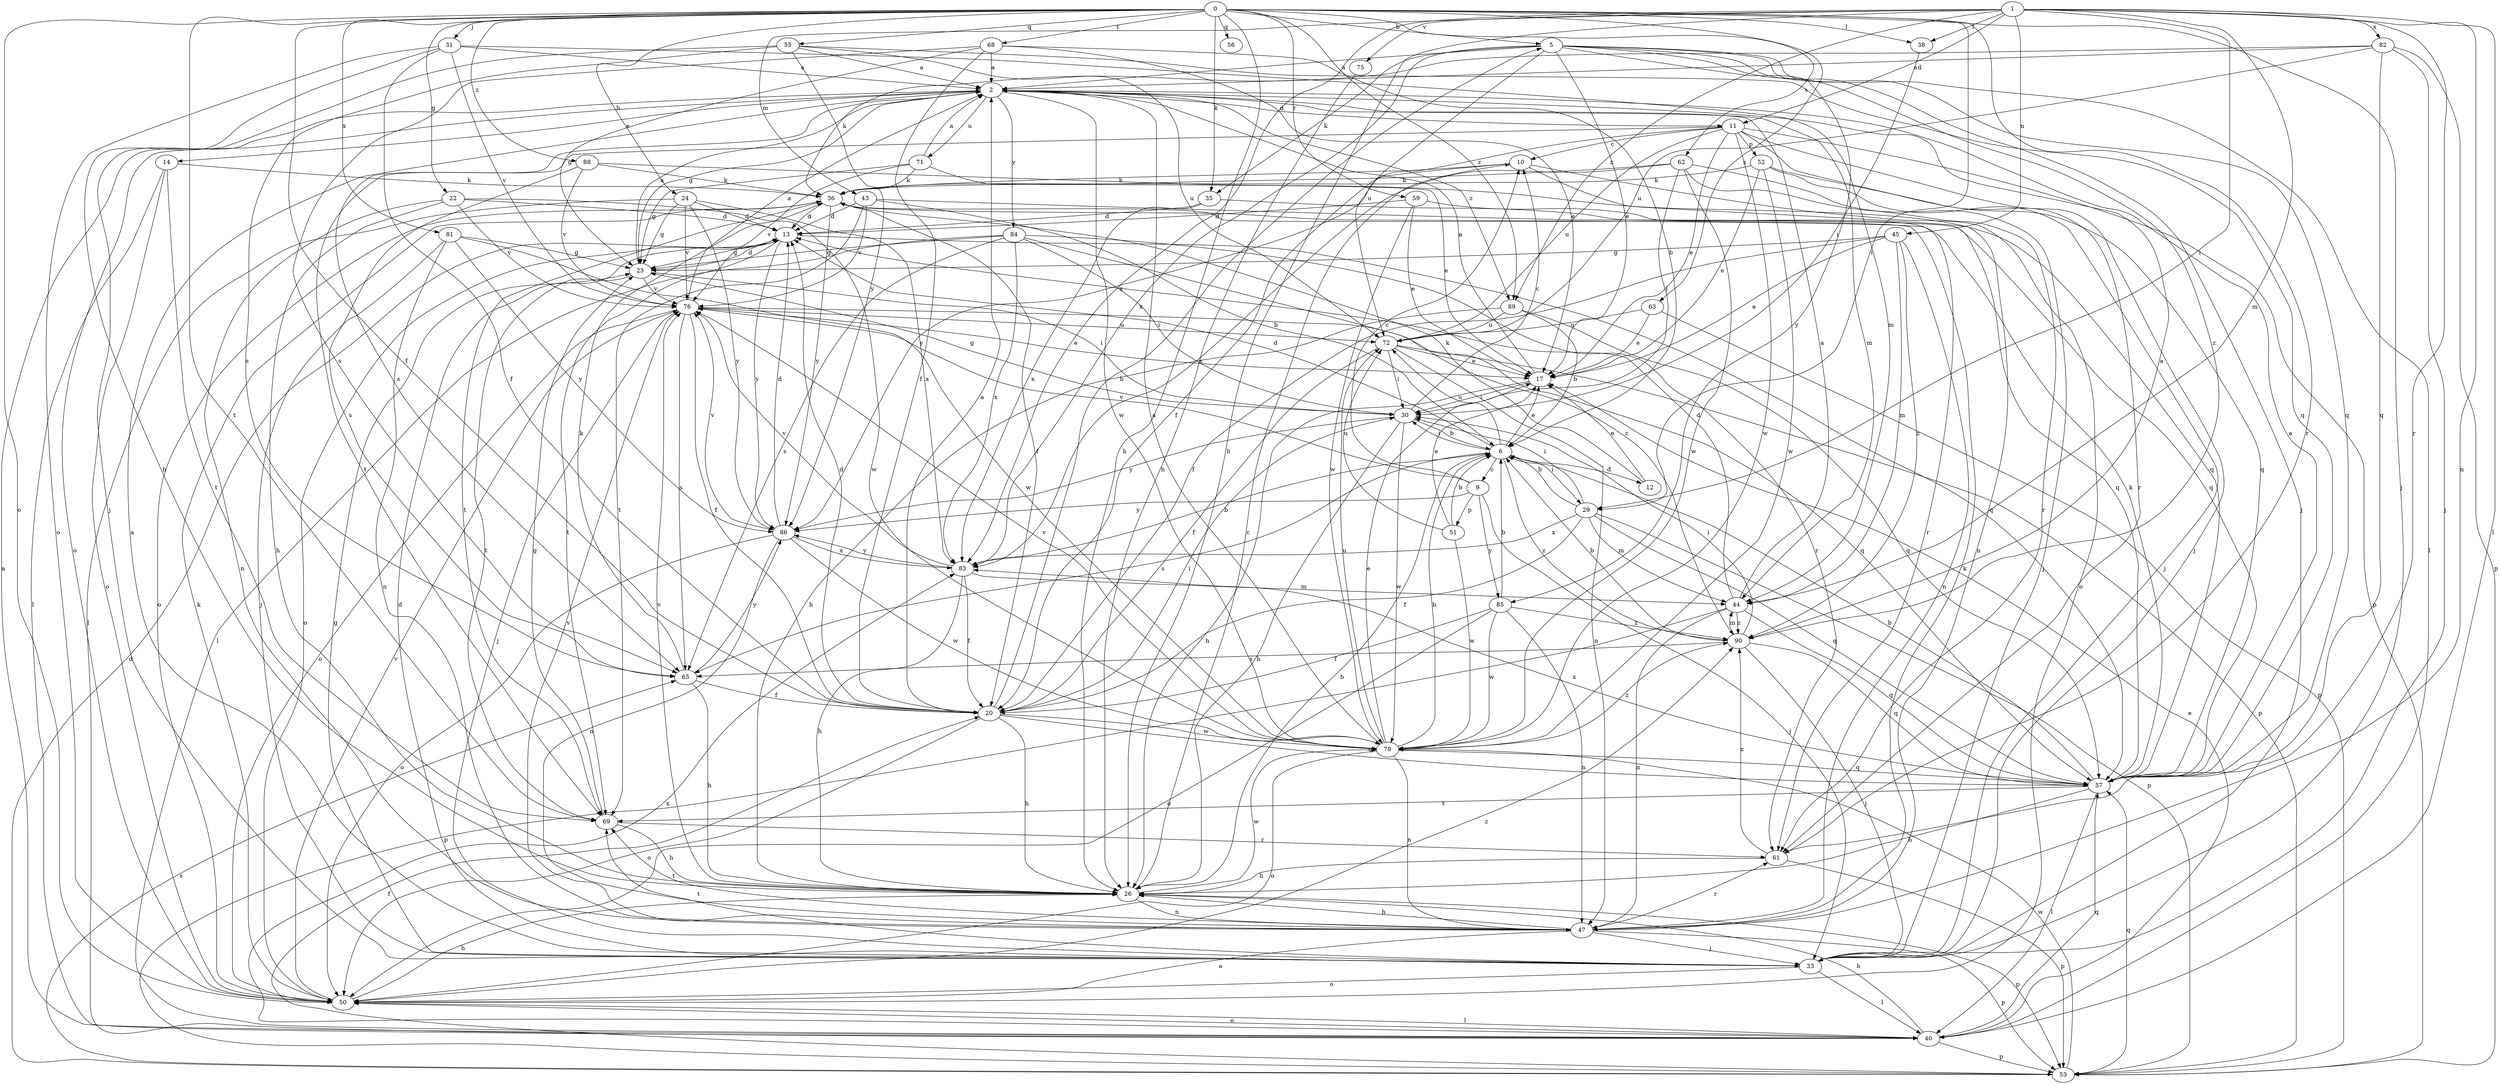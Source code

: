 strict digraph  {
0;
1;
2;
5;
6;
9;
10;
11;
12;
13;
14;
17;
20;
22;
23;
24;
26;
29;
30;
31;
33;
35;
36;
38;
40;
43;
44;
45;
47;
50;
51;
52;
53;
55;
56;
57;
59;
61;
62;
63;
65;
68;
69;
71;
72;
75;
76;
79;
81;
82;
83;
84;
85;
86;
88;
89;
90;
0 -> 5  [label=b];
0 -> 20  [label=f];
0 -> 22  [label=g];
0 -> 24  [label=h];
0 -> 26  [label=h];
0 -> 29  [label=i];
0 -> 31  [label=j];
0 -> 33  [label=j];
0 -> 35  [label=k];
0 -> 38  [label=l];
0 -> 50  [label=o];
0 -> 55  [label=q];
0 -> 56  [label=q];
0 -> 59  [label=r];
0 -> 61  [label=r];
0 -> 62  [label=s];
0 -> 63  [label=s];
0 -> 68  [label=t];
0 -> 69  [label=t];
0 -> 81  [label=x];
0 -> 88  [label=z];
0 -> 89  [label=z];
1 -> 11  [label=d];
1 -> 26  [label=h];
1 -> 29  [label=i];
1 -> 38  [label=l];
1 -> 40  [label=l];
1 -> 43  [label=m];
1 -> 44  [label=m];
1 -> 45  [label=n];
1 -> 47  [label=n];
1 -> 61  [label=r];
1 -> 75  [label=v];
1 -> 82  [label=x];
1 -> 83  [label=x];
1 -> 89  [label=z];
2 -> 11  [label=d];
2 -> 14  [label=e];
2 -> 23  [label=g];
2 -> 44  [label=m];
2 -> 50  [label=o];
2 -> 65  [label=s];
2 -> 71  [label=u];
2 -> 79  [label=w];
2 -> 84  [label=y];
2 -> 89  [label=z];
5 -> 2  [label=a];
5 -> 17  [label=e];
5 -> 33  [label=j];
5 -> 35  [label=k];
5 -> 40  [label=l];
5 -> 57  [label=q];
5 -> 72  [label=u];
5 -> 83  [label=x];
5 -> 85  [label=y];
5 -> 90  [label=z];
6 -> 9  [label=c];
6 -> 12  [label=d];
6 -> 13  [label=d];
6 -> 17  [label=e];
6 -> 29  [label=i];
6 -> 30  [label=i];
6 -> 65  [label=s];
6 -> 72  [label=u];
6 -> 90  [label=z];
9 -> 10  [label=c];
9 -> 33  [label=j];
9 -> 51  [label=p];
9 -> 76  [label=v];
9 -> 85  [label=y];
9 -> 86  [label=y];
10 -> 36  [label=k];
10 -> 47  [label=n];
10 -> 50  [label=o];
10 -> 86  [label=y];
11 -> 10  [label=c];
11 -> 17  [label=e];
11 -> 20  [label=f];
11 -> 33  [label=j];
11 -> 52  [label=p];
11 -> 53  [label=p];
11 -> 61  [label=r];
11 -> 69  [label=t];
11 -> 72  [label=u];
11 -> 79  [label=w];
12 -> 17  [label=e];
12 -> 36  [label=k];
13 -> 23  [label=g];
13 -> 50  [label=o];
13 -> 57  [label=q];
13 -> 69  [label=t];
13 -> 86  [label=y];
14 -> 36  [label=k];
14 -> 40  [label=l];
14 -> 50  [label=o];
14 -> 69  [label=t];
17 -> 2  [label=a];
17 -> 26  [label=h];
17 -> 30  [label=i];
20 -> 2  [label=a];
20 -> 5  [label=b];
20 -> 13  [label=d];
20 -> 26  [label=h];
20 -> 30  [label=i];
20 -> 50  [label=o];
20 -> 57  [label=q];
20 -> 79  [label=w];
22 -> 13  [label=d];
22 -> 26  [label=h];
22 -> 47  [label=n];
22 -> 76  [label=v];
22 -> 79  [label=w];
23 -> 2  [label=a];
23 -> 13  [label=d];
23 -> 30  [label=i];
23 -> 69  [label=t];
23 -> 76  [label=v];
24 -> 13  [label=d];
24 -> 23  [label=g];
24 -> 40  [label=l];
24 -> 76  [label=v];
24 -> 83  [label=x];
24 -> 86  [label=y];
26 -> 6  [label=b];
26 -> 10  [label=c];
26 -> 47  [label=n];
26 -> 53  [label=p];
26 -> 76  [label=v];
26 -> 79  [label=w];
29 -> 6  [label=b];
29 -> 20  [label=f];
29 -> 30  [label=i];
29 -> 44  [label=m];
29 -> 53  [label=p];
29 -> 57  [label=q];
29 -> 83  [label=x];
30 -> 6  [label=b];
30 -> 10  [label=c];
30 -> 23  [label=g];
30 -> 26  [label=h];
30 -> 79  [label=w];
30 -> 86  [label=y];
31 -> 2  [label=a];
31 -> 20  [label=f];
31 -> 26  [label=h];
31 -> 44  [label=m];
31 -> 50  [label=o];
31 -> 76  [label=v];
33 -> 2  [label=a];
33 -> 13  [label=d];
33 -> 23  [label=g];
33 -> 40  [label=l];
33 -> 50  [label=o];
33 -> 69  [label=t];
35 -> 13  [label=d];
35 -> 57  [label=q];
35 -> 83  [label=x];
36 -> 13  [label=d];
36 -> 20  [label=f];
36 -> 50  [label=o];
36 -> 69  [label=t];
36 -> 86  [label=y];
38 -> 30  [label=i];
40 -> 2  [label=a];
40 -> 17  [label=e];
40 -> 26  [label=h];
40 -> 50  [label=o];
40 -> 53  [label=p];
40 -> 57  [label=q];
40 -> 83  [label=x];
43 -> 6  [label=b];
43 -> 13  [label=d];
43 -> 57  [label=q];
43 -> 69  [label=t];
43 -> 76  [label=v];
44 -> 2  [label=a];
44 -> 13  [label=d];
44 -> 47  [label=n];
44 -> 53  [label=p];
44 -> 57  [label=q];
44 -> 90  [label=z];
45 -> 17  [label=e];
45 -> 20  [label=f];
45 -> 23  [label=g];
45 -> 44  [label=m];
45 -> 47  [label=n];
45 -> 90  [label=z];
47 -> 26  [label=h];
47 -> 33  [label=j];
47 -> 36  [label=k];
47 -> 50  [label=o];
47 -> 53  [label=p];
47 -> 61  [label=r];
47 -> 69  [label=t];
47 -> 76  [label=v];
50 -> 26  [label=h];
50 -> 36  [label=k];
50 -> 40  [label=l];
50 -> 76  [label=v];
50 -> 90  [label=z];
51 -> 6  [label=b];
51 -> 17  [label=e];
51 -> 72  [label=u];
51 -> 79  [label=w];
52 -> 17  [label=e];
52 -> 33  [label=j];
52 -> 36  [label=k];
52 -> 57  [label=q];
52 -> 79  [label=w];
53 -> 13  [label=d];
53 -> 20  [label=f];
53 -> 57  [label=q];
53 -> 65  [label=s];
53 -> 79  [label=w];
55 -> 2  [label=a];
55 -> 33  [label=j];
55 -> 57  [label=q];
55 -> 65  [label=s];
55 -> 72  [label=u];
55 -> 86  [label=y];
57 -> 2  [label=a];
57 -> 6  [label=b];
57 -> 26  [label=h];
57 -> 36  [label=k];
57 -> 40  [label=l];
57 -> 69  [label=t];
57 -> 83  [label=x];
59 -> 13  [label=d];
59 -> 17  [label=e];
59 -> 61  [label=r];
59 -> 79  [label=w];
61 -> 26  [label=h];
61 -> 53  [label=p];
61 -> 90  [label=z];
62 -> 30  [label=i];
62 -> 33  [label=j];
62 -> 36  [label=k];
62 -> 61  [label=r];
62 -> 79  [label=w];
62 -> 83  [label=x];
63 -> 17  [label=e];
63 -> 53  [label=p];
63 -> 72  [label=u];
65 -> 20  [label=f];
65 -> 26  [label=h];
65 -> 36  [label=k];
65 -> 86  [label=y];
68 -> 2  [label=a];
68 -> 6  [label=b];
68 -> 17  [label=e];
68 -> 20  [label=f];
68 -> 23  [label=g];
68 -> 65  [label=s];
69 -> 23  [label=g];
69 -> 26  [label=h];
69 -> 61  [label=r];
71 -> 2  [label=a];
71 -> 17  [label=e];
71 -> 23  [label=g];
71 -> 36  [label=k];
71 -> 76  [label=v];
72 -> 17  [label=e];
72 -> 20  [label=f];
72 -> 30  [label=i];
72 -> 47  [label=n];
72 -> 53  [label=p];
75 -> 26  [label=h];
76 -> 2  [label=a];
76 -> 17  [label=e];
76 -> 20  [label=f];
76 -> 33  [label=j];
76 -> 50  [label=o];
76 -> 57  [label=q];
76 -> 65  [label=s];
76 -> 72  [label=u];
79 -> 2  [label=a];
79 -> 6  [label=b];
79 -> 17  [label=e];
79 -> 47  [label=n];
79 -> 50  [label=o];
79 -> 57  [label=q];
79 -> 72  [label=u];
79 -> 76  [label=v];
79 -> 90  [label=z];
81 -> 23  [label=g];
81 -> 33  [label=j];
81 -> 47  [label=n];
81 -> 79  [label=w];
81 -> 86  [label=y];
82 -> 2  [label=a];
82 -> 33  [label=j];
82 -> 36  [label=k];
82 -> 53  [label=p];
82 -> 57  [label=q];
82 -> 72  [label=u];
83 -> 6  [label=b];
83 -> 20  [label=f];
83 -> 26  [label=h];
83 -> 44  [label=m];
83 -> 76  [label=v];
83 -> 86  [label=y];
84 -> 23  [label=g];
84 -> 30  [label=i];
84 -> 40  [label=l];
84 -> 61  [label=r];
84 -> 65  [label=s];
84 -> 83  [label=x];
84 -> 90  [label=z];
85 -> 6  [label=b];
85 -> 20  [label=f];
85 -> 47  [label=n];
85 -> 50  [label=o];
85 -> 79  [label=w];
85 -> 90  [label=z];
86 -> 13  [label=d];
86 -> 47  [label=n];
86 -> 50  [label=o];
86 -> 76  [label=v];
86 -> 79  [label=w];
86 -> 83  [label=x];
88 -> 36  [label=k];
88 -> 57  [label=q];
88 -> 65  [label=s];
88 -> 76  [label=v];
89 -> 6  [label=b];
89 -> 26  [label=h];
89 -> 57  [label=q];
89 -> 72  [label=u];
90 -> 2  [label=a];
90 -> 6  [label=b];
90 -> 30  [label=i];
90 -> 33  [label=j];
90 -> 44  [label=m];
90 -> 57  [label=q];
90 -> 65  [label=s];
}
